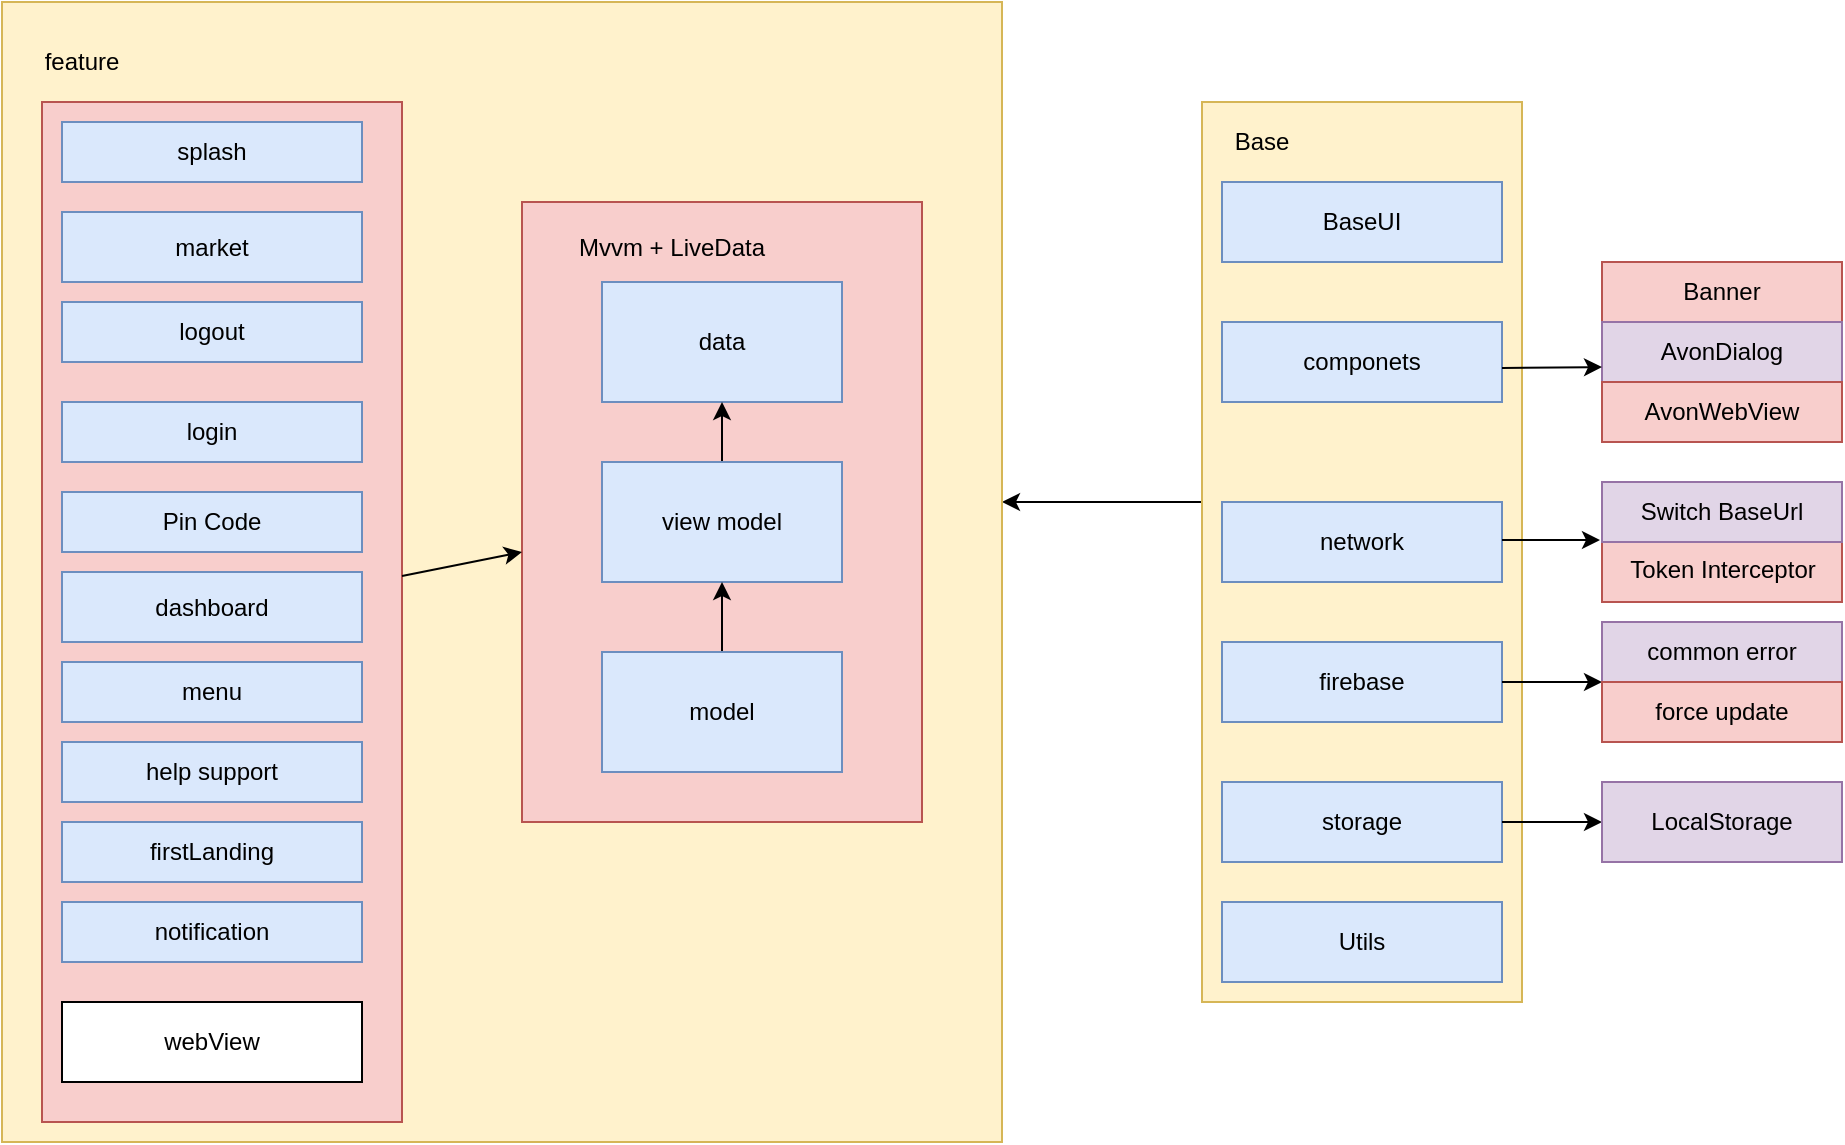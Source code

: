 <mxfile version="14.0.3" type="github">
  <diagram id="4HwvLczh9sj1ICOomC-G" name="Page-1">
    <mxGraphModel dx="1029" dy="1717" grid="1" gridSize="10" guides="1" tooltips="1" connect="1" arrows="1" fold="1" page="1" pageScale="1" pageWidth="827" pageHeight="1169" background="#ffffff" math="0" shadow="0">
      <root>
        <mxCell id="0" />
        <mxCell id="1" parent="0" />
        <mxCell id="UJhaEMTks4X15ywETsPg-67" value="" style="edgeStyle=orthogonalEdgeStyle;rounded=0;orthogonalLoop=1;jettySize=auto;html=1;" edge="1" parent="1" source="UJhaEMTks4X15ywETsPg-1" target="UJhaEMTks4X15ywETsPg-39">
          <mxGeometry relative="1" as="geometry">
            <Array as="points">
              <mxPoint x="610" y="-50" />
              <mxPoint x="610" y="-50" />
            </Array>
          </mxGeometry>
        </mxCell>
        <mxCell id="UJhaEMTks4X15ywETsPg-1" value="" style="rounded=0;whiteSpace=wrap;html=1;fillColor=#fff2cc;strokeColor=#d6b656;" vertex="1" parent="1">
          <mxGeometry x="640" y="-250" width="160" height="450" as="geometry" />
        </mxCell>
        <mxCell id="UJhaEMTks4X15ywETsPg-2" value="BaseUI" style="rounded=0;whiteSpace=wrap;html=1;fillColor=#dae8fc;strokeColor=#6c8ebf;" vertex="1" parent="1">
          <mxGeometry x="650" y="-210" width="140" height="40" as="geometry" />
        </mxCell>
        <mxCell id="UJhaEMTks4X15ywETsPg-3" value="Base" style="text;html=1;strokeColor=none;fillColor=none;align=center;verticalAlign=middle;whiteSpace=wrap;rounded=0;" vertex="1" parent="1">
          <mxGeometry x="650" y="-240" width="40" height="20" as="geometry" />
        </mxCell>
        <mxCell id="UJhaEMTks4X15ywETsPg-4" value="" style="rounded=0;whiteSpace=wrap;html=1;fillColor=#dae8fc;strokeColor=#6c8ebf;" vertex="1" parent="1">
          <mxGeometry x="650" y="-140" width="140" height="40" as="geometry" />
        </mxCell>
        <mxCell id="UJhaEMTks4X15ywETsPg-5" value="componets" style="text;html=1;strokeColor=none;fillColor=none;align=center;verticalAlign=middle;whiteSpace=wrap;rounded=0;" vertex="1" parent="1">
          <mxGeometry x="700" y="-130" width="40" height="20" as="geometry" />
        </mxCell>
        <mxCell id="UJhaEMTks4X15ywETsPg-7" value="" style="rounded=0;whiteSpace=wrap;html=1;" vertex="1" parent="1">
          <mxGeometry x="840" y="-160" width="120" height="80" as="geometry" />
        </mxCell>
        <mxCell id="UJhaEMTks4X15ywETsPg-8" value="Banner" style="rounded=0;whiteSpace=wrap;html=1;fillColor=#f8cecc;strokeColor=#b85450;" vertex="1" parent="1">
          <mxGeometry x="840" y="-170" width="120" height="30" as="geometry" />
        </mxCell>
        <mxCell id="UJhaEMTks4X15ywETsPg-9" value="AvonDialog" style="rounded=0;whiteSpace=wrap;html=1;fillColor=#e1d5e7;strokeColor=#9673a6;" vertex="1" parent="1">
          <mxGeometry x="840" y="-140" width="120" height="30" as="geometry" />
        </mxCell>
        <mxCell id="UJhaEMTks4X15ywETsPg-10" value="AvonWebView" style="rounded=0;whiteSpace=wrap;html=1;fillColor=#f8cecc;strokeColor=#b85450;" vertex="1" parent="1">
          <mxGeometry x="840" y="-110" width="120" height="30" as="geometry" />
        </mxCell>
        <mxCell id="UJhaEMTks4X15ywETsPg-13" value="network" style="rounded=0;whiteSpace=wrap;html=1;fillColor=#dae8fc;strokeColor=#6c8ebf;" vertex="1" parent="1">
          <mxGeometry x="650" y="-50" width="140" height="40" as="geometry" />
        </mxCell>
        <mxCell id="UJhaEMTks4X15ywETsPg-15" value="" style="rounded=0;whiteSpace=wrap;html=1;fillColor=#f8cecc;strokeColor=#b85450;" vertex="1" parent="1">
          <mxGeometry x="840" y="-60" width="120" height="60" as="geometry" />
        </mxCell>
        <mxCell id="UJhaEMTks4X15ywETsPg-17" value="&lt;span&gt;Token Interceptor&lt;/span&gt;" style="verticalLabelPosition=bottom;verticalAlign=top;html=1;shape=mxgraph.basic.rect;fillColor2=none;strokeWidth=1;size=20;indent=5;fillColor=#e1d5e7;strokeColor=#9673a6;" vertex="1" parent="1">
          <mxGeometry x="840" y="-60" width="120" height="30" as="geometry" />
        </mxCell>
        <mxCell id="UJhaEMTks4X15ywETsPg-18" value="Switch BaseUrl" style="text;html=1;strokeColor=none;fillColor=none;align=center;verticalAlign=middle;whiteSpace=wrap;rounded=0;" vertex="1" parent="1">
          <mxGeometry x="855" y="-55" width="90" height="20" as="geometry" />
        </mxCell>
        <mxCell id="UJhaEMTks4X15ywETsPg-20" value="firebase" style="rounded=0;whiteSpace=wrap;html=1;fillColor=#dae8fc;strokeColor=#6c8ebf;" vertex="1" parent="1">
          <mxGeometry x="650" y="20" width="140" height="40" as="geometry" />
        </mxCell>
        <mxCell id="UJhaEMTks4X15ywETsPg-21" value="" style="endArrow=classic;html=1;" edge="1" parent="1">
          <mxGeometry width="50" height="50" relative="1" as="geometry">
            <mxPoint x="790" y="40" as="sourcePoint" />
            <mxPoint x="840" y="40" as="targetPoint" />
          </mxGeometry>
        </mxCell>
        <mxCell id="UJhaEMTks4X15ywETsPg-23" value="" style="rounded=0;whiteSpace=wrap;html=1;" vertex="1" parent="1">
          <mxGeometry x="840" y="10" width="120" height="60" as="geometry" />
        </mxCell>
        <mxCell id="UJhaEMTks4X15ywETsPg-24" value="" style="endArrow=classic;html=1;" edge="1" parent="1">
          <mxGeometry width="50" height="50" relative="1" as="geometry">
            <mxPoint x="790" y="-31" as="sourcePoint" />
            <mxPoint x="839" y="-31" as="targetPoint" />
          </mxGeometry>
        </mxCell>
        <mxCell id="UJhaEMTks4X15ywETsPg-30" value="" style="endArrow=classic;html=1;entryX=0;entryY=0.75;entryDx=0;entryDy=0;" edge="1" parent="1" target="UJhaEMTks4X15ywETsPg-9">
          <mxGeometry width="50" height="50" relative="1" as="geometry">
            <mxPoint x="790" y="-117" as="sourcePoint" />
            <mxPoint x="840" y="-170" as="targetPoint" />
          </mxGeometry>
        </mxCell>
        <mxCell id="UJhaEMTks4X15ywETsPg-32" value="common error" style="rounded=0;whiteSpace=wrap;html=1;fillColor=#e1d5e7;strokeColor=#9673a6;" vertex="1" parent="1">
          <mxGeometry x="840" y="10" width="120" height="30" as="geometry" />
        </mxCell>
        <mxCell id="UJhaEMTks4X15ywETsPg-33" value="force update" style="rounded=0;whiteSpace=wrap;html=1;fillColor=#f8cecc;strokeColor=#b85450;" vertex="1" parent="1">
          <mxGeometry x="840" y="40" width="120" height="30" as="geometry" />
        </mxCell>
        <mxCell id="UJhaEMTks4X15ywETsPg-34" value="storage" style="rounded=0;whiteSpace=wrap;html=1;fillColor=#dae8fc;strokeColor=#6c8ebf;" vertex="1" parent="1">
          <mxGeometry x="650" y="90" width="140" height="40" as="geometry" />
        </mxCell>
        <mxCell id="UJhaEMTks4X15ywETsPg-35" value="" style="endArrow=classic;html=1;" edge="1" parent="1" target="UJhaEMTks4X15ywETsPg-36">
          <mxGeometry width="50" height="50" relative="1" as="geometry">
            <mxPoint x="790" y="110" as="sourcePoint" />
            <mxPoint x="830" y="110" as="targetPoint" />
          </mxGeometry>
        </mxCell>
        <mxCell id="UJhaEMTks4X15ywETsPg-36" value="LocalStorage" style="rounded=0;whiteSpace=wrap;html=1;fillColor=#e1d5e7;strokeColor=#9673a6;" vertex="1" parent="1">
          <mxGeometry x="840" y="90" width="120" height="40" as="geometry" />
        </mxCell>
        <mxCell id="UJhaEMTks4X15ywETsPg-37" value="Utils" style="rounded=0;whiteSpace=wrap;html=1;fillColor=#dae8fc;strokeColor=#6c8ebf;" vertex="1" parent="1">
          <mxGeometry x="650" y="150" width="140" height="40" as="geometry" />
        </mxCell>
        <mxCell id="UJhaEMTks4X15ywETsPg-39" value="" style="rounded=0;whiteSpace=wrap;html=1;fillColor=#fff2cc;strokeColor=#d6b656;" vertex="1" parent="1">
          <mxGeometry x="40" y="-300" width="500" height="570" as="geometry" />
        </mxCell>
        <mxCell id="UJhaEMTks4X15ywETsPg-40" value="feature" style="text;html=1;strokeColor=none;fillColor=none;align=center;verticalAlign=middle;whiteSpace=wrap;rounded=0;" vertex="1" parent="1">
          <mxGeometry x="60" y="-280" width="40" height="20" as="geometry" />
        </mxCell>
        <mxCell id="UJhaEMTks4X15ywETsPg-41" value="" style="rounded=0;whiteSpace=wrap;html=1;fillColor=#f8cecc;strokeColor=#b85450;" vertex="1" parent="1">
          <mxGeometry x="300" y="-200" width="200" height="310" as="geometry" />
        </mxCell>
        <mxCell id="UJhaEMTks4X15ywETsPg-43" value="" style="rounded=0;whiteSpace=wrap;html=1;fillColor=#f8cecc;strokeColor=#b85450;" vertex="1" parent="1">
          <mxGeometry x="60" y="-250" width="180" height="510" as="geometry" />
        </mxCell>
        <mxCell id="UJhaEMTks4X15ywETsPg-44" value="splash" style="rounded=0;whiteSpace=wrap;html=1;fillColor=#dae8fc;strokeColor=#6c8ebf;" vertex="1" parent="1">
          <mxGeometry x="70" y="-240" width="150" height="30" as="geometry" />
        </mxCell>
        <mxCell id="UJhaEMTks4X15ywETsPg-45" value="login" style="rounded=0;whiteSpace=wrap;html=1;fillColor=#dae8fc;strokeColor=#6c8ebf;" vertex="1" parent="1">
          <mxGeometry x="70" y="-100" width="150" height="30" as="geometry" />
        </mxCell>
        <mxCell id="UJhaEMTks4X15ywETsPg-46" value="market" style="rounded=0;whiteSpace=wrap;html=1;fillColor=#dae8fc;strokeColor=#6c8ebf;" vertex="1" parent="1">
          <mxGeometry x="70" y="-195" width="150" height="35" as="geometry" />
        </mxCell>
        <mxCell id="UJhaEMTks4X15ywETsPg-47" value="Pin Code" style="rounded=0;whiteSpace=wrap;html=1;fillColor=#dae8fc;strokeColor=#6c8ebf;" vertex="1" parent="1">
          <mxGeometry x="70" y="-55" width="150" height="30" as="geometry" />
        </mxCell>
        <mxCell id="UJhaEMTks4X15ywETsPg-48" value="dashboard" style="rounded=0;whiteSpace=wrap;html=1;fillColor=#dae8fc;strokeColor=#6c8ebf;" vertex="1" parent="1">
          <mxGeometry x="70" y="-15" width="150" height="35" as="geometry" />
        </mxCell>
        <mxCell id="UJhaEMTks4X15ywETsPg-49" value="menu" style="rounded=0;whiteSpace=wrap;html=1;fillColor=#dae8fc;strokeColor=#6c8ebf;" vertex="1" parent="1">
          <mxGeometry x="70" y="30" width="150" height="30" as="geometry" />
        </mxCell>
        <mxCell id="UJhaEMTks4X15ywETsPg-50" value="help support" style="rounded=0;whiteSpace=wrap;html=1;fillColor=#dae8fc;strokeColor=#6c8ebf;" vertex="1" parent="1">
          <mxGeometry x="70" y="70" width="150" height="30" as="geometry" />
        </mxCell>
        <mxCell id="UJhaEMTks4X15ywETsPg-51" value="firstLanding" style="rounded=0;whiteSpace=wrap;html=1;fillColor=#dae8fc;strokeColor=#6c8ebf;" vertex="1" parent="1">
          <mxGeometry x="70" y="110" width="150" height="30" as="geometry" />
        </mxCell>
        <mxCell id="UJhaEMTks4X15ywETsPg-52" value="notification" style="rounded=0;whiteSpace=wrap;html=1;fillColor=#dae8fc;strokeColor=#6c8ebf;" vertex="1" parent="1">
          <mxGeometry x="70" y="150" width="150" height="30" as="geometry" />
        </mxCell>
        <mxCell id="UJhaEMTks4X15ywETsPg-54" value="logout" style="rounded=0;whiteSpace=wrap;html=1;fillColor=#dae8fc;strokeColor=#6c8ebf;" vertex="1" parent="1">
          <mxGeometry x="70" y="-150" width="150" height="30" as="geometry" />
        </mxCell>
        <mxCell id="UJhaEMTks4X15ywETsPg-60" value="data" style="rounded=0;whiteSpace=wrap;html=1;fillColor=#dae8fc;strokeColor=#6c8ebf;" vertex="1" parent="1">
          <mxGeometry x="340" y="-160" width="120" height="60" as="geometry" />
        </mxCell>
        <mxCell id="UJhaEMTks4X15ywETsPg-65" value="" style="edgeStyle=orthogonalEdgeStyle;rounded=0;orthogonalLoop=1;jettySize=auto;html=1;entryX=0.5;entryY=1;entryDx=0;entryDy=0;" edge="1" parent="1" source="UJhaEMTks4X15ywETsPg-61" target="UJhaEMTks4X15ywETsPg-60">
          <mxGeometry relative="1" as="geometry">
            <mxPoint x="400" y="-90" as="targetPoint" />
          </mxGeometry>
        </mxCell>
        <mxCell id="UJhaEMTks4X15ywETsPg-61" value="view model" style="rounded=0;whiteSpace=wrap;html=1;fillColor=#dae8fc;strokeColor=#6c8ebf;" vertex="1" parent="1">
          <mxGeometry x="340" y="-70" width="120" height="60" as="geometry" />
        </mxCell>
        <mxCell id="UJhaEMTks4X15ywETsPg-64" style="edgeStyle=orthogonalEdgeStyle;rounded=0;orthogonalLoop=1;jettySize=auto;html=1;exitX=0.5;exitY=0;exitDx=0;exitDy=0;entryX=0.5;entryY=1;entryDx=0;entryDy=0;" edge="1" parent="1" source="UJhaEMTks4X15ywETsPg-62" target="UJhaEMTks4X15ywETsPg-61">
          <mxGeometry relative="1" as="geometry" />
        </mxCell>
        <mxCell id="UJhaEMTks4X15ywETsPg-62" value="model" style="rounded=0;whiteSpace=wrap;html=1;fillColor=#dae8fc;strokeColor=#6c8ebf;" vertex="1" parent="1">
          <mxGeometry x="340" y="25" width="120" height="60" as="geometry" />
        </mxCell>
        <mxCell id="UJhaEMTks4X15ywETsPg-63" value="Mvvm + LiveData" style="text;html=1;strokeColor=none;fillColor=none;align=center;verticalAlign=middle;whiteSpace=wrap;rounded=0;" vertex="1" parent="1">
          <mxGeometry x="290" y="-187.5" width="170" height="20" as="geometry" />
        </mxCell>
        <mxCell id="UJhaEMTks4X15ywETsPg-66" value="" style="endArrow=classic;html=1;" edge="1" parent="1" source="UJhaEMTks4X15ywETsPg-43" target="UJhaEMTks4X15ywETsPg-41">
          <mxGeometry width="50" height="50" relative="1" as="geometry">
            <mxPoint x="310" y="320" as="sourcePoint" />
            <mxPoint x="360" y="270" as="targetPoint" />
          </mxGeometry>
        </mxCell>
        <mxCell id="UJhaEMTks4X15ywETsPg-69" value="webView" style="rounded=0;whiteSpace=wrap;html=1;" vertex="1" parent="1">
          <mxGeometry x="70" y="200" width="150" height="40" as="geometry" />
        </mxCell>
      </root>
    </mxGraphModel>
  </diagram>
</mxfile>
